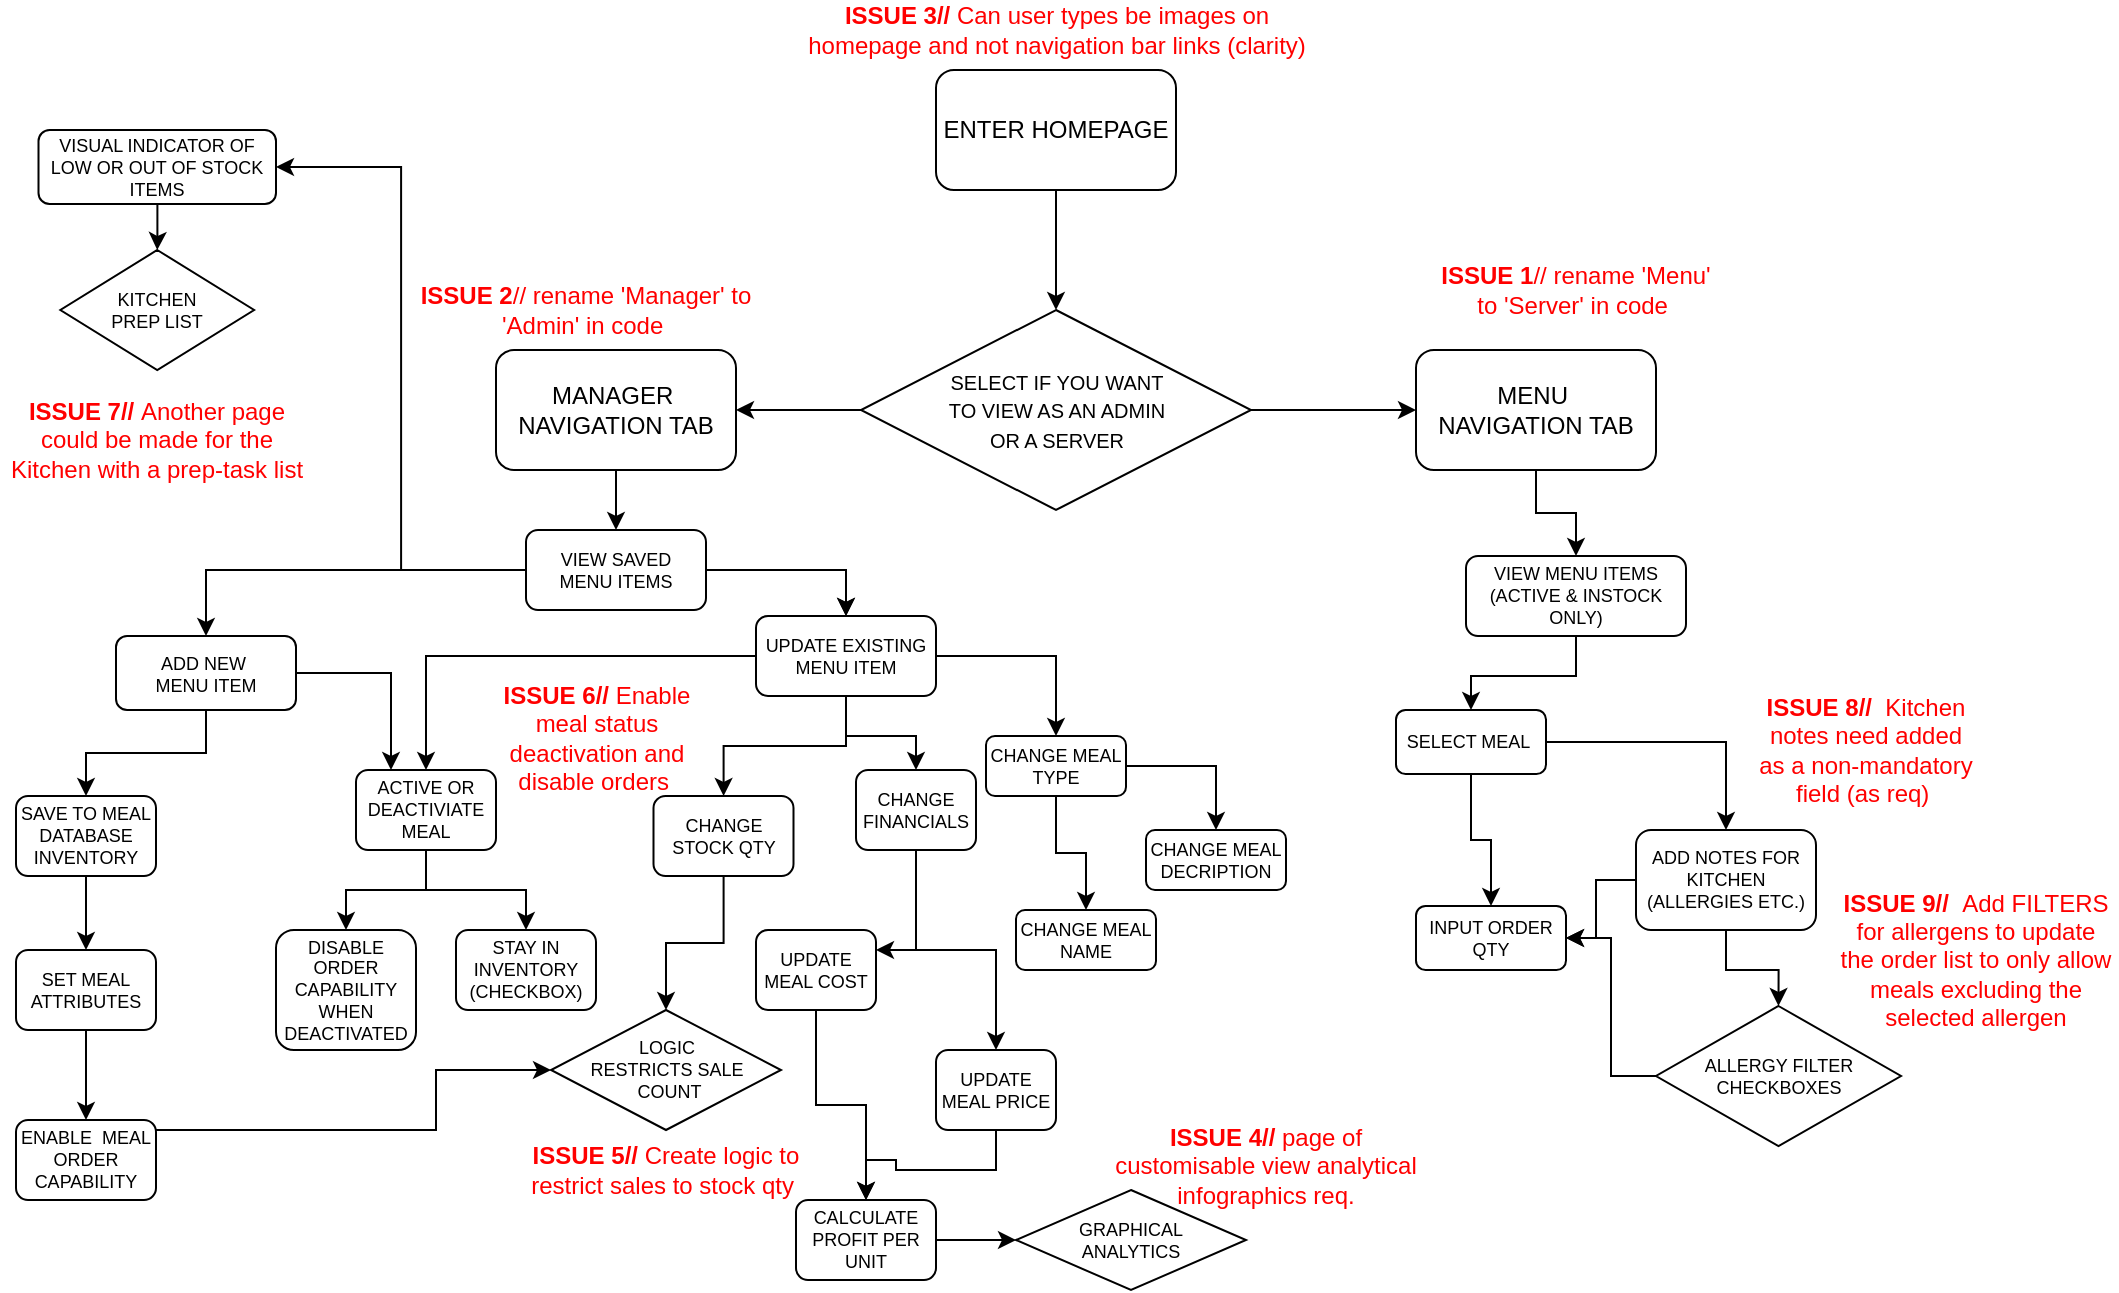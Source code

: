<mxfile version="13.9.6" type="github">
  <diagram name="Page-1" id="e7e014a7-5840-1c2e-5031-d8a46d1fe8dd">
    <mxGraphModel dx="991" dy="654" grid="1" gridSize="10" guides="1" tooltips="1" connect="1" arrows="1" fold="1" page="1" pageScale="1" pageWidth="1169" pageHeight="826" background="#ffffff" math="0" shadow="0">
      <root>
        <mxCell id="0" />
        <mxCell id="1" parent="0" />
        <mxCell id="AGuOc8GbQPeEdw_ynwzA-45" value="" style="edgeStyle=orthogonalEdgeStyle;rounded=0;orthogonalLoop=1;jettySize=auto;html=1;" parent="1" source="AGuOc8GbQPeEdw_ynwzA-42" target="AGuOc8GbQPeEdw_ynwzA-43" edge="1">
          <mxGeometry relative="1" as="geometry" />
        </mxCell>
        <mxCell id="AGuOc8GbQPeEdw_ynwzA-42" value="ENTER HOMEPAGE" style="rounded=1;whiteSpace=wrap;html=1;" parent="1" vertex="1">
          <mxGeometry x="480" y="100" width="120" height="60" as="geometry" />
        </mxCell>
        <mxCell id="AGuOc8GbQPeEdw_ynwzA-48" value="" style="edgeStyle=orthogonalEdgeStyle;rounded=0;orthogonalLoop=1;jettySize=auto;html=1;" parent="1" source="AGuOc8GbQPeEdw_ynwzA-43" target="AGuOc8GbQPeEdw_ynwzA-47" edge="1">
          <mxGeometry relative="1" as="geometry" />
        </mxCell>
        <mxCell id="AGuOc8GbQPeEdw_ynwzA-49" value="" style="edgeStyle=orthogonalEdgeStyle;rounded=0;orthogonalLoop=1;jettySize=auto;html=1;" parent="1" source="AGuOc8GbQPeEdw_ynwzA-43" target="AGuOc8GbQPeEdw_ynwzA-46" edge="1">
          <mxGeometry relative="1" as="geometry" />
        </mxCell>
        <mxCell id="AGuOc8GbQPeEdw_ynwzA-43" value="&lt;font style=&quot;font-size: 10px&quot;&gt;SELECT IF YOU WANT &lt;br&gt;TO VIEW AS AN ADMIN &lt;br&gt;OR A SERVER&lt;/font&gt;" style="rhombus;whiteSpace=wrap;html=1;" parent="1" vertex="1">
          <mxGeometry x="442.5" y="220" width="195" height="100" as="geometry" />
        </mxCell>
        <mxCell id="-RGO8fO24sxqpMGSyuH2-9" value="" style="edgeStyle=orthogonalEdgeStyle;rounded=0;orthogonalLoop=1;jettySize=auto;html=1;fontSize=9;" edge="1" parent="1" source="AGuOc8GbQPeEdw_ynwzA-46" target="-RGO8fO24sxqpMGSyuH2-1">
          <mxGeometry relative="1" as="geometry" />
        </mxCell>
        <mxCell id="AGuOc8GbQPeEdw_ynwzA-46" value="MANAGER&amp;nbsp;&lt;br&gt;NAVIGATION TAB" style="rounded=1;whiteSpace=wrap;html=1;" parent="1" vertex="1">
          <mxGeometry x="260" y="240" width="120" height="60" as="geometry" />
        </mxCell>
        <mxCell id="-RGO8fO24sxqpMGSyuH2-68" value="" style="edgeStyle=orthogonalEdgeStyle;rounded=0;orthogonalLoop=1;jettySize=auto;html=1;fontSize=9;" edge="1" parent="1" source="AGuOc8GbQPeEdw_ynwzA-47" target="-RGO8fO24sxqpMGSyuH2-67">
          <mxGeometry relative="1" as="geometry" />
        </mxCell>
        <mxCell id="AGuOc8GbQPeEdw_ynwzA-47" value="MENU&amp;nbsp;&lt;br&gt;NAVIGATION TAB" style="rounded=1;whiteSpace=wrap;html=1;" parent="1" vertex="1">
          <mxGeometry x="720" y="240" width="120" height="60" as="geometry" />
        </mxCell>
        <mxCell id="AGuOc8GbQPeEdw_ynwzA-51" value="&lt;b&gt;ISSUE 1&lt;/b&gt;// rename &#39;Menu&#39; to &#39;Server&#39; in code&amp;nbsp;" style="text;html=1;strokeColor=none;fillColor=none;align=center;verticalAlign=middle;whiteSpace=wrap;rounded=0;fontColor=#FF0000;" parent="1" vertex="1">
          <mxGeometry x="730" y="200" width="140" height="20" as="geometry" />
        </mxCell>
        <mxCell id="AGuOc8GbQPeEdw_ynwzA-52" value="&lt;b&gt;ISSUE 2&lt;/b&gt;// rename &#39;Manager&#39; to &#39;Admin&#39; in code&amp;nbsp;" style="text;html=1;strokeColor=none;fillColor=none;align=center;verticalAlign=middle;whiteSpace=wrap;rounded=0;fontColor=#FF0000;" parent="1" vertex="1">
          <mxGeometry x="220" y="210" width="170" height="20" as="geometry" />
        </mxCell>
        <mxCell id="AGuOc8GbQPeEdw_ynwzA-53" value="&lt;b&gt;ISSUE 3// &lt;/b&gt;Can user types be images on homepage and not navigation bar links (clarity)" style="text;html=1;strokeColor=none;fillColor=none;align=center;verticalAlign=middle;whiteSpace=wrap;rounded=0;fontColor=#FF0000;" parent="1" vertex="1">
          <mxGeometry x="408.75" y="70" width="262.5" height="20" as="geometry" />
        </mxCell>
        <mxCell id="-RGO8fO24sxqpMGSyuH2-11" value="" style="edgeStyle=orthogonalEdgeStyle;rounded=0;orthogonalLoop=1;jettySize=auto;html=1;fontSize=9;" edge="1" parent="1" source="-RGO8fO24sxqpMGSyuH2-1" target="-RGO8fO24sxqpMGSyuH2-6">
          <mxGeometry relative="1" as="geometry" />
        </mxCell>
        <mxCell id="-RGO8fO24sxqpMGSyuH2-12" value="" style="edgeStyle=orthogonalEdgeStyle;rounded=0;orthogonalLoop=1;jettySize=auto;html=1;fontSize=9;" edge="1" parent="1" source="-RGO8fO24sxqpMGSyuH2-1" target="-RGO8fO24sxqpMGSyuH2-6">
          <mxGeometry relative="1" as="geometry" />
        </mxCell>
        <mxCell id="-RGO8fO24sxqpMGSyuH2-13" style="edgeStyle=orthogonalEdgeStyle;rounded=0;orthogonalLoop=1;jettySize=auto;html=1;fontSize=9;" edge="1" parent="1" source="-RGO8fO24sxqpMGSyuH2-1" target="-RGO8fO24sxqpMGSyuH2-5">
          <mxGeometry relative="1" as="geometry" />
        </mxCell>
        <mxCell id="-RGO8fO24sxqpMGSyuH2-63" style="edgeStyle=orthogonalEdgeStyle;rounded=0;orthogonalLoop=1;jettySize=auto;html=1;entryX=1;entryY=0.5;entryDx=0;entryDy=0;fontSize=9;" edge="1" parent="1" source="-RGO8fO24sxqpMGSyuH2-1" target="-RGO8fO24sxqpMGSyuH2-61">
          <mxGeometry relative="1" as="geometry" />
        </mxCell>
        <mxCell id="-RGO8fO24sxqpMGSyuH2-1" value="VIEW SAVED &lt;br&gt;MENU ITEMS" style="rounded=1;whiteSpace=wrap;html=1;fontSize=9;" vertex="1" parent="1">
          <mxGeometry x="275" y="330" width="90" height="40" as="geometry" />
        </mxCell>
        <mxCell id="-RGO8fO24sxqpMGSyuH2-51" value="" style="edgeStyle=orthogonalEdgeStyle;rounded=0;orthogonalLoop=1;jettySize=auto;html=1;fontSize=9;" edge="1" parent="1" source="-RGO8fO24sxqpMGSyuH2-5" target="-RGO8fO24sxqpMGSyuH2-50">
          <mxGeometry relative="1" as="geometry" />
        </mxCell>
        <mxCell id="-RGO8fO24sxqpMGSyuH2-60" style="edgeStyle=orthogonalEdgeStyle;rounded=0;orthogonalLoop=1;jettySize=auto;html=1;entryX=0.25;entryY=0;entryDx=0;entryDy=0;fontSize=9;" edge="1" parent="1" source="-RGO8fO24sxqpMGSyuH2-5" target="-RGO8fO24sxqpMGSyuH2-42">
          <mxGeometry relative="1" as="geometry" />
        </mxCell>
        <mxCell id="-RGO8fO24sxqpMGSyuH2-5" value="ADD NEW&amp;nbsp;&lt;br&gt;MENU ITEM" style="rounded=1;whiteSpace=wrap;html=1;fontSize=9;" vertex="1" parent="1">
          <mxGeometry x="70" y="383" width="90" height="37" as="geometry" />
        </mxCell>
        <mxCell id="-RGO8fO24sxqpMGSyuH2-16" style="edgeStyle=orthogonalEdgeStyle;rounded=0;orthogonalLoop=1;jettySize=auto;html=1;fontSize=9;" edge="1" parent="1" source="-RGO8fO24sxqpMGSyuH2-6" target="-RGO8fO24sxqpMGSyuH2-8">
          <mxGeometry relative="1" as="geometry" />
        </mxCell>
        <mxCell id="-RGO8fO24sxqpMGSyuH2-17" style="edgeStyle=orthogonalEdgeStyle;rounded=0;orthogonalLoop=1;jettySize=auto;html=1;entryX=0.5;entryY=0;entryDx=0;entryDy=0;fontSize=9;" edge="1" parent="1" source="-RGO8fO24sxqpMGSyuH2-6" target="-RGO8fO24sxqpMGSyuH2-14">
          <mxGeometry relative="1" as="geometry" />
        </mxCell>
        <mxCell id="-RGO8fO24sxqpMGSyuH2-18" style="edgeStyle=orthogonalEdgeStyle;rounded=0;orthogonalLoop=1;jettySize=auto;html=1;entryX=0.5;entryY=0;entryDx=0;entryDy=0;fontSize=9;" edge="1" parent="1" source="-RGO8fO24sxqpMGSyuH2-6" target="-RGO8fO24sxqpMGSyuH2-15">
          <mxGeometry relative="1" as="geometry" />
        </mxCell>
        <mxCell id="-RGO8fO24sxqpMGSyuH2-43" style="edgeStyle=orthogonalEdgeStyle;rounded=0;orthogonalLoop=1;jettySize=auto;html=1;entryX=0.5;entryY=0;entryDx=0;entryDy=0;fontSize=9;" edge="1" parent="1" source="-RGO8fO24sxqpMGSyuH2-6" target="-RGO8fO24sxqpMGSyuH2-42">
          <mxGeometry relative="1" as="geometry" />
        </mxCell>
        <mxCell id="-RGO8fO24sxqpMGSyuH2-6" value="UPDATE EXISTING MENU ITEM" style="rounded=1;whiteSpace=wrap;html=1;fontSize=9;" vertex="1" parent="1">
          <mxGeometry x="390" y="373" width="90" height="40" as="geometry" />
        </mxCell>
        <mxCell id="-RGO8fO24sxqpMGSyuH2-39" value="" style="edgeStyle=orthogonalEdgeStyle;rounded=0;orthogonalLoop=1;jettySize=auto;html=1;fontSize=9;" edge="1" parent="1" source="-RGO8fO24sxqpMGSyuH2-8" target="-RGO8fO24sxqpMGSyuH2-37">
          <mxGeometry relative="1" as="geometry" />
        </mxCell>
        <mxCell id="-RGO8fO24sxqpMGSyuH2-8" value="CHANGE STOCK QTY" style="rounded=1;whiteSpace=wrap;html=1;fontSize=9;" vertex="1" parent="1">
          <mxGeometry x="338.75" y="463" width="70" height="40" as="geometry" />
        </mxCell>
        <mxCell id="-RGO8fO24sxqpMGSyuH2-28" style="edgeStyle=orthogonalEdgeStyle;rounded=0;orthogonalLoop=1;jettySize=auto;html=1;entryX=0.5;entryY=0;entryDx=0;entryDy=0;fontSize=9;" edge="1" parent="1" source="-RGO8fO24sxqpMGSyuH2-14" target="-RGO8fO24sxqpMGSyuH2-27">
          <mxGeometry relative="1" as="geometry" />
        </mxCell>
        <mxCell id="-RGO8fO24sxqpMGSyuH2-29" style="edgeStyle=orthogonalEdgeStyle;rounded=0;orthogonalLoop=1;jettySize=auto;html=1;entryX=1;entryY=0.25;entryDx=0;entryDy=0;fontSize=9;" edge="1" parent="1" source="-RGO8fO24sxqpMGSyuH2-14" target="-RGO8fO24sxqpMGSyuH2-26">
          <mxGeometry relative="1" as="geometry" />
        </mxCell>
        <mxCell id="-RGO8fO24sxqpMGSyuH2-14" value="CHANGE FINANCIALS" style="rounded=1;whiteSpace=wrap;html=1;fontSize=9;" vertex="1" parent="1">
          <mxGeometry x="440" y="450" width="60" height="40" as="geometry" />
        </mxCell>
        <mxCell id="-RGO8fO24sxqpMGSyuH2-21" style="edgeStyle=orthogonalEdgeStyle;rounded=0;orthogonalLoop=1;jettySize=auto;html=1;exitX=1;exitY=0.5;exitDx=0;exitDy=0;fontSize=9;entryX=0.5;entryY=0;entryDx=0;entryDy=0;" edge="1" parent="1" source="-RGO8fO24sxqpMGSyuH2-15" target="-RGO8fO24sxqpMGSyuH2-20">
          <mxGeometry relative="1" as="geometry">
            <mxPoint x="610.0" y="430" as="targetPoint" />
          </mxGeometry>
        </mxCell>
        <mxCell id="-RGO8fO24sxqpMGSyuH2-23" style="edgeStyle=orthogonalEdgeStyle;rounded=0;orthogonalLoop=1;jettySize=auto;html=1;entryX=0.5;entryY=0;entryDx=0;entryDy=0;fontSize=9;" edge="1" parent="1" source="-RGO8fO24sxqpMGSyuH2-15" target="-RGO8fO24sxqpMGSyuH2-19">
          <mxGeometry relative="1" as="geometry" />
        </mxCell>
        <mxCell id="-RGO8fO24sxqpMGSyuH2-15" value="CHANGE MEAL TYPE" style="rounded=1;whiteSpace=wrap;html=1;fontSize=9;" vertex="1" parent="1">
          <mxGeometry x="505" y="433" width="70" height="30" as="geometry" />
        </mxCell>
        <mxCell id="-RGO8fO24sxqpMGSyuH2-19" value="CHANGE MEAL NAME" style="rounded=1;whiteSpace=wrap;html=1;fontSize=9;" vertex="1" parent="1">
          <mxGeometry x="520" y="520" width="70" height="30" as="geometry" />
        </mxCell>
        <mxCell id="-RGO8fO24sxqpMGSyuH2-20" value="CHANGE MEAL DECRIPTION" style="rounded=1;whiteSpace=wrap;html=1;fontSize=9;" vertex="1" parent="1">
          <mxGeometry x="585" y="480" width="70" height="30" as="geometry" />
        </mxCell>
        <mxCell id="-RGO8fO24sxqpMGSyuH2-24" style="edgeStyle=orthogonalEdgeStyle;rounded=0;orthogonalLoop=1;jettySize=auto;html=1;exitX=0.5;exitY=1;exitDx=0;exitDy=0;fontSize=9;" edge="1" parent="1" source="-RGO8fO24sxqpMGSyuH2-15" target="-RGO8fO24sxqpMGSyuH2-15">
          <mxGeometry relative="1" as="geometry" />
        </mxCell>
        <mxCell id="-RGO8fO24sxqpMGSyuH2-31" value="" style="edgeStyle=orthogonalEdgeStyle;rounded=0;orthogonalLoop=1;jettySize=auto;html=1;fontSize=9;" edge="1" parent="1" source="-RGO8fO24sxqpMGSyuH2-26" target="-RGO8fO24sxqpMGSyuH2-30">
          <mxGeometry relative="1" as="geometry" />
        </mxCell>
        <mxCell id="-RGO8fO24sxqpMGSyuH2-26" value="UPDATE MEAL COST" style="rounded=1;whiteSpace=wrap;html=1;fontSize=9;" vertex="1" parent="1">
          <mxGeometry x="390" y="530" width="60" height="40" as="geometry" />
        </mxCell>
        <mxCell id="-RGO8fO24sxqpMGSyuH2-32" value="" style="edgeStyle=orthogonalEdgeStyle;rounded=0;orthogonalLoop=1;jettySize=auto;html=1;fontSize=9;" edge="1" parent="1" source="-RGO8fO24sxqpMGSyuH2-27" target="-RGO8fO24sxqpMGSyuH2-30">
          <mxGeometry relative="1" as="geometry" />
        </mxCell>
        <mxCell id="-RGO8fO24sxqpMGSyuH2-27" value="UPDATE MEAL PRICE" style="rounded=1;whiteSpace=wrap;html=1;fontSize=9;" vertex="1" parent="1">
          <mxGeometry x="480" y="590" width="60" height="40" as="geometry" />
        </mxCell>
        <mxCell id="-RGO8fO24sxqpMGSyuH2-34" value="" style="edgeStyle=orthogonalEdgeStyle;rounded=0;orthogonalLoop=1;jettySize=auto;html=1;fontSize=9;" edge="1" parent="1" source="-RGO8fO24sxqpMGSyuH2-30" target="-RGO8fO24sxqpMGSyuH2-33">
          <mxGeometry relative="1" as="geometry" />
        </mxCell>
        <mxCell id="-RGO8fO24sxqpMGSyuH2-30" value="CALCULATE PROFIT PER UNIT" style="rounded=1;whiteSpace=wrap;html=1;fontSize=9;" vertex="1" parent="1">
          <mxGeometry x="410" y="665" width="70" height="40" as="geometry" />
        </mxCell>
        <mxCell id="-RGO8fO24sxqpMGSyuH2-33" value="GRAPHICAL &lt;br&gt;ANALYTICS" style="rhombus;whiteSpace=wrap;html=1;fontSize=9;" vertex="1" parent="1">
          <mxGeometry x="520" y="660" width="115" height="50" as="geometry" />
        </mxCell>
        <mxCell id="-RGO8fO24sxqpMGSyuH2-37" value="LOGIC &lt;br&gt;RESTRICTS SALE&lt;br&gt;&amp;nbsp;COUNT" style="rhombus;whiteSpace=wrap;html=1;fontSize=9;" vertex="1" parent="1">
          <mxGeometry x="287.5" y="570" width="115" height="60" as="geometry" />
        </mxCell>
        <mxCell id="-RGO8fO24sxqpMGSyuH2-40" value="&lt;b&gt;ISSUE 4//&lt;/b&gt;&amp;nbsp;page of customisable view analytical infographics req." style="text;html=1;strokeColor=none;fillColor=none;align=center;verticalAlign=middle;whiteSpace=wrap;rounded=0;fontColor=#FF0000;" vertex="1" parent="1">
          <mxGeometry x="560" y="638" width="170" height="20" as="geometry" />
        </mxCell>
        <mxCell id="-RGO8fO24sxqpMGSyuH2-41" value="&lt;b&gt;ISSUE 5//&lt;/b&gt;&amp;nbsp;Create logic to restrict sales to stock qty&amp;nbsp;" style="text;html=1;strokeColor=none;fillColor=none;align=center;verticalAlign=middle;whiteSpace=wrap;rounded=0;fontColor=#FF0000;" vertex="1" parent="1">
          <mxGeometry x="260" y="629" width="170" height="42" as="geometry" />
        </mxCell>
        <mxCell id="-RGO8fO24sxqpMGSyuH2-47" value="" style="edgeStyle=orthogonalEdgeStyle;rounded=0;orthogonalLoop=1;jettySize=auto;html=1;fontSize=9;" edge="1" parent="1" source="-RGO8fO24sxqpMGSyuH2-42" target="-RGO8fO24sxqpMGSyuH2-46">
          <mxGeometry relative="1" as="geometry" />
        </mxCell>
        <mxCell id="-RGO8fO24sxqpMGSyuH2-49" style="edgeStyle=orthogonalEdgeStyle;rounded=0;orthogonalLoop=1;jettySize=auto;html=1;entryX=0.5;entryY=0;entryDx=0;entryDy=0;fontSize=9;" edge="1" parent="1" source="-RGO8fO24sxqpMGSyuH2-42" target="-RGO8fO24sxqpMGSyuH2-48">
          <mxGeometry relative="1" as="geometry" />
        </mxCell>
        <mxCell id="-RGO8fO24sxqpMGSyuH2-42" value="ACTIVE OR DEACTIVIATE MEAL" style="rounded=1;whiteSpace=wrap;html=1;fontSize=9;" vertex="1" parent="1">
          <mxGeometry x="190" y="450" width="70" height="40" as="geometry" />
        </mxCell>
        <mxCell id="-RGO8fO24sxqpMGSyuH2-44" value="&lt;b&gt;ISSUE 6//&lt;/b&gt;&amp;nbsp;Enable meal status deactivation and disable orders&amp;nbsp;" style="text;html=1;strokeColor=none;fillColor=none;align=center;verticalAlign=middle;whiteSpace=wrap;rounded=0;fontColor=#FF0000;" vertex="1" parent="1">
          <mxGeometry x="258" y="408" width="105" height="52" as="geometry" />
        </mxCell>
        <mxCell id="-RGO8fO24sxqpMGSyuH2-46" value="STAY IN INVENTORY (CHECKBOX)" style="rounded=1;whiteSpace=wrap;html=1;fontSize=9;" vertex="1" parent="1">
          <mxGeometry x="240" y="530" width="70" height="40" as="geometry" />
        </mxCell>
        <mxCell id="-RGO8fO24sxqpMGSyuH2-48" value="DISABLE ORDER CAPABILITY WHEN DEACTIVATED" style="rounded=1;whiteSpace=wrap;html=1;fontSize=9;" vertex="1" parent="1">
          <mxGeometry x="150" y="530" width="70" height="60" as="geometry" />
        </mxCell>
        <mxCell id="-RGO8fO24sxqpMGSyuH2-53" value="" style="edgeStyle=orthogonalEdgeStyle;rounded=0;orthogonalLoop=1;jettySize=auto;html=1;fontSize=9;" edge="1" parent="1" source="-RGO8fO24sxqpMGSyuH2-50" target="-RGO8fO24sxqpMGSyuH2-52">
          <mxGeometry relative="1" as="geometry" />
        </mxCell>
        <mxCell id="-RGO8fO24sxqpMGSyuH2-50" value="SAVE TO MEAL DATABASE INVENTORY" style="rounded=1;whiteSpace=wrap;html=1;fontSize=9;" vertex="1" parent="1">
          <mxGeometry x="20" y="463" width="70" height="40" as="geometry" />
        </mxCell>
        <mxCell id="-RGO8fO24sxqpMGSyuH2-56" value="" style="edgeStyle=orthogonalEdgeStyle;rounded=0;orthogonalLoop=1;jettySize=auto;html=1;fontSize=9;" edge="1" parent="1" source="-RGO8fO24sxqpMGSyuH2-52" target="-RGO8fO24sxqpMGSyuH2-55">
          <mxGeometry relative="1" as="geometry" />
        </mxCell>
        <mxCell id="-RGO8fO24sxqpMGSyuH2-52" value="SET MEAL ATTRIBUTES" style="rounded=1;whiteSpace=wrap;html=1;fontSize=9;" vertex="1" parent="1">
          <mxGeometry x="20" y="540" width="70" height="40" as="geometry" />
        </mxCell>
        <mxCell id="-RGO8fO24sxqpMGSyuH2-58" style="edgeStyle=orthogonalEdgeStyle;rounded=0;orthogonalLoop=1;jettySize=auto;html=1;entryX=0;entryY=0.5;entryDx=0;entryDy=0;fontSize=9;" edge="1" parent="1" source="-RGO8fO24sxqpMGSyuH2-55" target="-RGO8fO24sxqpMGSyuH2-37">
          <mxGeometry relative="1" as="geometry">
            <Array as="points">
              <mxPoint x="230" y="630" />
              <mxPoint x="230" y="600" />
            </Array>
          </mxGeometry>
        </mxCell>
        <mxCell id="-RGO8fO24sxqpMGSyuH2-55" value="ENABLE&amp;nbsp; MEAL ORDER CAPABILITY" style="rounded=1;whiteSpace=wrap;html=1;fontSize=9;" vertex="1" parent="1">
          <mxGeometry x="20" y="625" width="70" height="40" as="geometry" />
        </mxCell>
        <mxCell id="-RGO8fO24sxqpMGSyuH2-65" style="edgeStyle=orthogonalEdgeStyle;rounded=0;orthogonalLoop=1;jettySize=auto;html=1;entryX=0.5;entryY=0;entryDx=0;entryDy=0;fontSize=9;" edge="1" parent="1" source="-RGO8fO24sxqpMGSyuH2-61" target="-RGO8fO24sxqpMGSyuH2-64">
          <mxGeometry relative="1" as="geometry" />
        </mxCell>
        <mxCell id="-RGO8fO24sxqpMGSyuH2-61" value="VISUAL INDICATOR OF LOW OR OUT OF STOCK ITEMS" style="rounded=1;whiteSpace=wrap;html=1;fontSize=9;" vertex="1" parent="1">
          <mxGeometry x="31.25" y="130" width="118.75" height="37" as="geometry" />
        </mxCell>
        <mxCell id="-RGO8fO24sxqpMGSyuH2-64" value="KITCHEN &lt;br&gt;PREP LIST" style="rhombus;whiteSpace=wrap;html=1;fontSize=9;" vertex="1" parent="1">
          <mxGeometry x="42.19" y="190" width="96.87" height="60" as="geometry" />
        </mxCell>
        <mxCell id="-RGO8fO24sxqpMGSyuH2-66" value="&lt;b&gt;ISSUE 7//&lt;/b&gt;&amp;nbsp;Another page could be made for the Kitchen with a prep-task list" style="text;html=1;strokeColor=none;fillColor=none;align=center;verticalAlign=middle;whiteSpace=wrap;rounded=0;fontColor=#FF0000;" vertex="1" parent="1">
          <mxGeometry x="12.97" y="260" width="155.31" height="50" as="geometry" />
        </mxCell>
        <mxCell id="-RGO8fO24sxqpMGSyuH2-72" style="edgeStyle=orthogonalEdgeStyle;rounded=0;orthogonalLoop=1;jettySize=auto;html=1;entryX=0.5;entryY=0;entryDx=0;entryDy=0;fontSize=9;" edge="1" parent="1" source="-RGO8fO24sxqpMGSyuH2-67" target="-RGO8fO24sxqpMGSyuH2-69">
          <mxGeometry relative="1" as="geometry" />
        </mxCell>
        <mxCell id="-RGO8fO24sxqpMGSyuH2-67" value="VIEW MENU ITEMS (ACTIVE &amp;amp; INSTOCK ONLY)" style="rounded=1;whiteSpace=wrap;html=1;fontSize=9;" vertex="1" parent="1">
          <mxGeometry x="745" y="343" width="110" height="40" as="geometry" />
        </mxCell>
        <mxCell id="-RGO8fO24sxqpMGSyuH2-77" value="" style="edgeStyle=orthogonalEdgeStyle;rounded=0;orthogonalLoop=1;jettySize=auto;html=1;fontSize=9;" edge="1" parent="1" source="-RGO8fO24sxqpMGSyuH2-69" target="-RGO8fO24sxqpMGSyuH2-76">
          <mxGeometry relative="1" as="geometry" />
        </mxCell>
        <mxCell id="-RGO8fO24sxqpMGSyuH2-81" style="edgeStyle=orthogonalEdgeStyle;rounded=0;orthogonalLoop=1;jettySize=auto;html=1;entryX=0.5;entryY=0;entryDx=0;entryDy=0;fontSize=9;" edge="1" parent="1" source="-RGO8fO24sxqpMGSyuH2-69" target="-RGO8fO24sxqpMGSyuH2-70">
          <mxGeometry relative="1" as="geometry" />
        </mxCell>
        <mxCell id="-RGO8fO24sxqpMGSyuH2-69" value="SELECT MEAL&amp;nbsp;" style="rounded=1;whiteSpace=wrap;html=1;fontSize=9;" vertex="1" parent="1">
          <mxGeometry x="710" y="420" width="75" height="32" as="geometry" />
        </mxCell>
        <mxCell id="-RGO8fO24sxqpMGSyuH2-70" value="INPUT ORDER QTY" style="rounded=1;whiteSpace=wrap;html=1;fontSize=9;" vertex="1" parent="1">
          <mxGeometry x="720" y="518" width="75" height="32" as="geometry" />
        </mxCell>
        <mxCell id="-RGO8fO24sxqpMGSyuH2-80" style="edgeStyle=orthogonalEdgeStyle;rounded=0;orthogonalLoop=1;jettySize=auto;html=1;entryX=1;entryY=0.5;entryDx=0;entryDy=0;fontSize=9;" edge="1" parent="1" source="-RGO8fO24sxqpMGSyuH2-76" target="-RGO8fO24sxqpMGSyuH2-70">
          <mxGeometry relative="1" as="geometry" />
        </mxCell>
        <mxCell id="-RGO8fO24sxqpMGSyuH2-84" style="edgeStyle=orthogonalEdgeStyle;rounded=0;orthogonalLoop=1;jettySize=auto;html=1;entryX=0.5;entryY=0;entryDx=0;entryDy=0;fontSize=9;" edge="1" parent="1" source="-RGO8fO24sxqpMGSyuH2-76" target="-RGO8fO24sxqpMGSyuH2-83">
          <mxGeometry relative="1" as="geometry" />
        </mxCell>
        <mxCell id="-RGO8fO24sxqpMGSyuH2-76" value="ADD NOTES FOR KITCHEN (ALLERGIES ETC.)" style="rounded=1;whiteSpace=wrap;html=1;fontSize=9;" vertex="1" parent="1">
          <mxGeometry x="830" y="480" width="90" height="50" as="geometry" />
        </mxCell>
        <mxCell id="-RGO8fO24sxqpMGSyuH2-82" value="&lt;b&gt;ISSUE 8//&amp;nbsp; &lt;/b&gt;Kitchen notes need added as a non-mandatory field (as req)&amp;nbsp;" style="text;html=1;strokeColor=none;fillColor=none;align=center;verticalAlign=middle;whiteSpace=wrap;rounded=0;fontColor=#FF0000;" vertex="1" parent="1">
          <mxGeometry x="890" y="430" width="110" height="20" as="geometry" />
        </mxCell>
        <mxCell id="-RGO8fO24sxqpMGSyuH2-88" style="edgeStyle=orthogonalEdgeStyle;rounded=0;orthogonalLoop=1;jettySize=auto;html=1;entryX=1;entryY=0.5;entryDx=0;entryDy=0;fontSize=9;" edge="1" parent="1" source="-RGO8fO24sxqpMGSyuH2-83" target="-RGO8fO24sxqpMGSyuH2-70">
          <mxGeometry relative="1" as="geometry" />
        </mxCell>
        <mxCell id="-RGO8fO24sxqpMGSyuH2-83" value="ALLERGY FILTER CHECKBOXES" style="rhombus;whiteSpace=wrap;html=1;fontSize=9;" vertex="1" parent="1">
          <mxGeometry x="840" y="568" width="122.5" height="70" as="geometry" />
        </mxCell>
        <mxCell id="-RGO8fO24sxqpMGSyuH2-85" value="&lt;b&gt;ISSUE 9//&amp;nbsp; &lt;/b&gt;Add FILTERS for allergens to update the order list to only allow meals excluding the selected allergen" style="text;html=1;strokeColor=none;fillColor=none;align=center;verticalAlign=middle;whiteSpace=wrap;rounded=0;fontColor=#FF0000;" vertex="1" parent="1">
          <mxGeometry x="930" y="490" width="140" height="110" as="geometry" />
        </mxCell>
      </root>
    </mxGraphModel>
  </diagram>
</mxfile>
